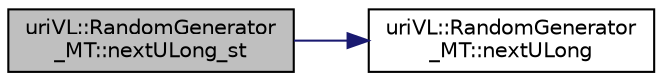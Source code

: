 digraph "uriVL::RandomGenerator_MT::nextULong_st"
{
  edge [fontname="Helvetica",fontsize="10",labelfontname="Helvetica",labelfontsize="10"];
  node [fontname="Helvetica",fontsize="10",shape=record];
  rankdir="LR";
  Node1 [label="uriVL::RandomGenerator\l_MT::nextULong_st",height=0.2,width=0.4,color="black", fillcolor="grey75", style="filled", fontcolor="black"];
  Node1 -> Node2 [color="midnightblue",fontsize="10",style="solid",fontname="Helvetica"];
  Node2 [label="uriVL::RandomGenerator\l_MT::nextULong",height=0.2,width=0.4,color="black", fillcolor="white", style="filled",URL="$classuriVL_1_1RandomGenerator__MT.html#a9316401d0e1ec18f53954361ef6e603f",tooltip="Returns a new uniformly-distributed unsigned long pseudo-random number in the full range of the data ..."];
}
